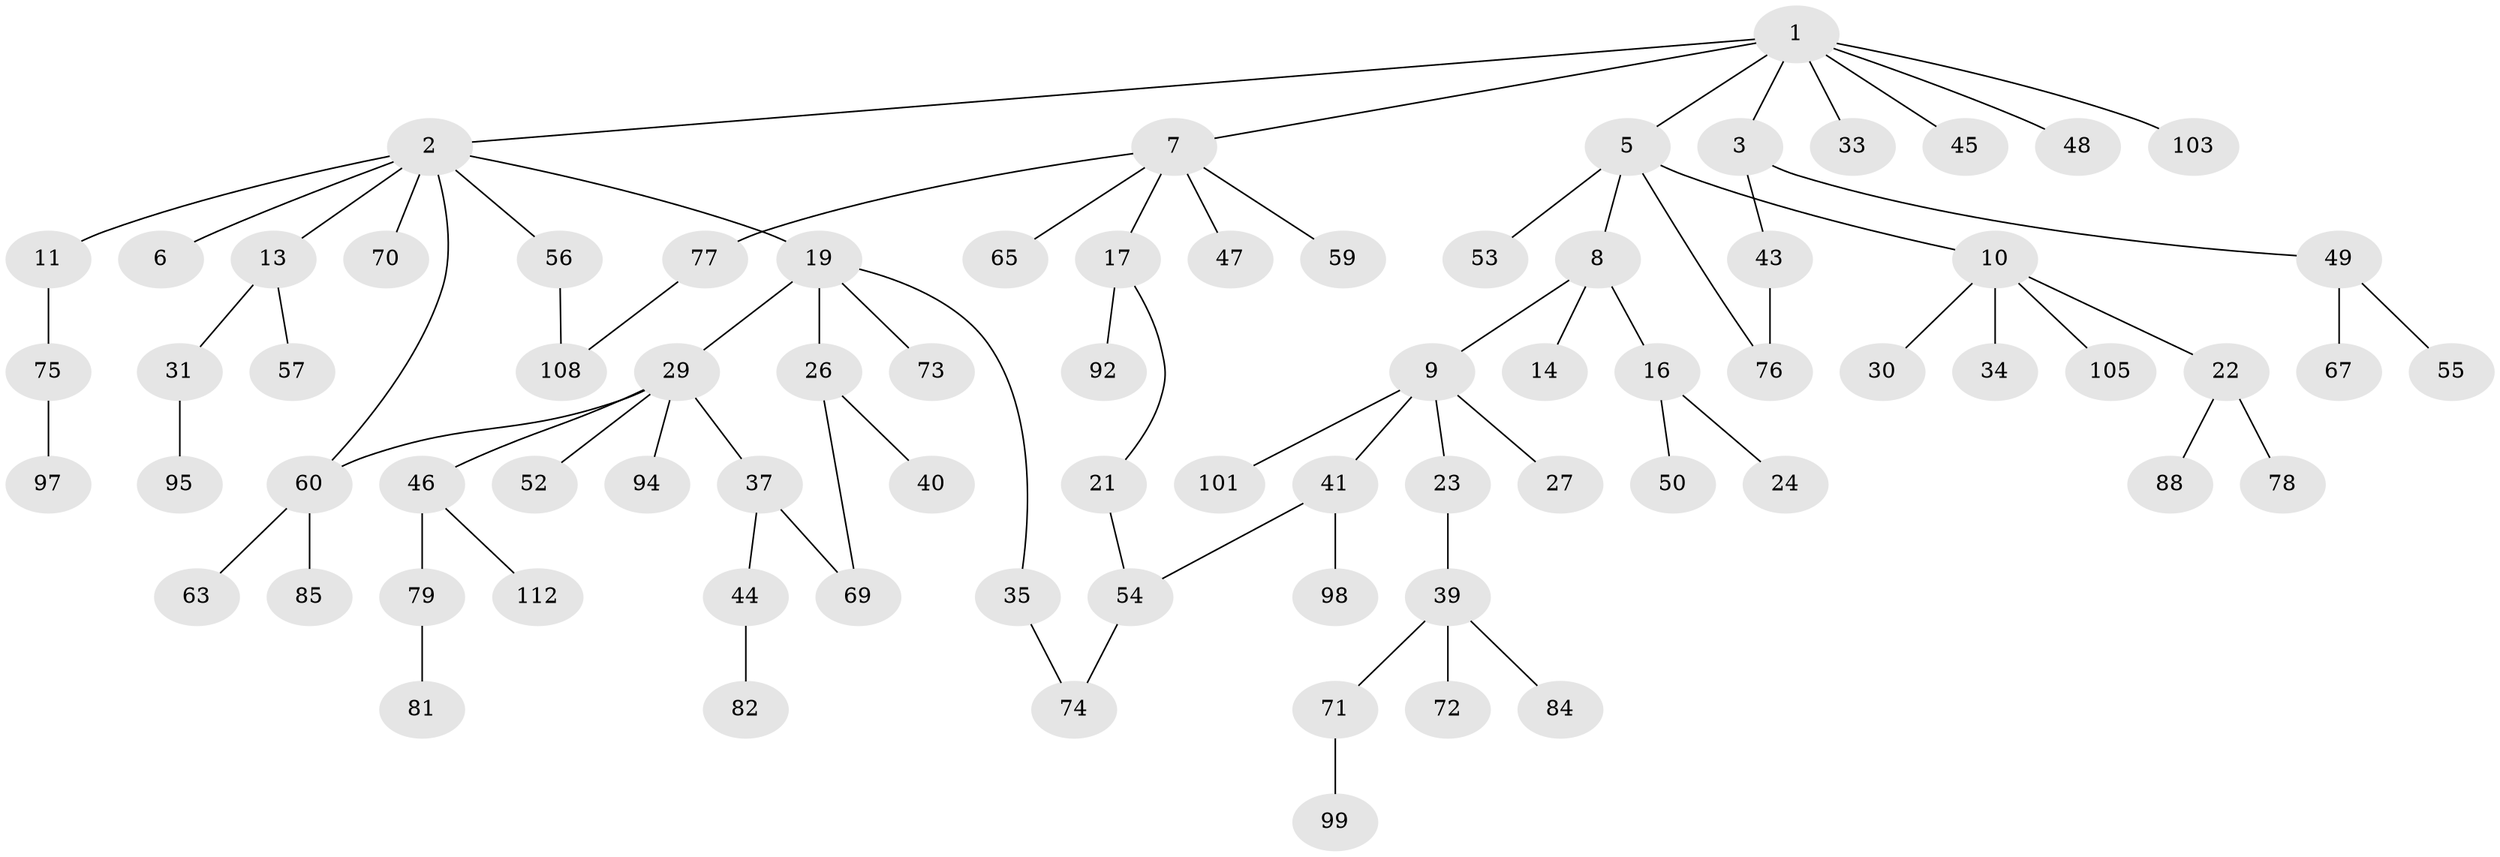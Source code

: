 // original degree distribution, {8: 0.008849557522123894, 7: 0.008849557522123894, 3: 0.1592920353982301, 2: 0.2743362831858407, 4: 0.07964601769911504, 1: 0.4336283185840708, 6: 0.017699115044247787, 5: 0.017699115044247787}
// Generated by graph-tools (version 1.1) at 2025/10/02/27/25 16:10:54]
// undirected, 77 vertices, 82 edges
graph export_dot {
graph [start="1"]
  node [color=gray90,style=filled];
  1 [super="+4"];
  2 [super="+12"];
  3;
  5 [super="+42"];
  6;
  7 [super="+20"];
  8;
  9 [super="+25"];
  10 [super="+32"];
  11 [super="+18"];
  13 [super="+15"];
  14 [super="+58"];
  16;
  17 [super="+36"];
  19 [super="+28"];
  21;
  22 [super="+64"];
  23;
  24;
  26 [super="+106"];
  27 [super="+51"];
  29 [super="+66"];
  30;
  31;
  33 [super="+89"];
  34;
  35;
  37 [super="+38"];
  39 [super="+107"];
  40 [super="+96"];
  41 [super="+90"];
  43 [super="+86"];
  44;
  45;
  46 [super="+62"];
  47;
  48;
  49 [super="+93"];
  50;
  52 [super="+83"];
  53 [super="+104"];
  54 [super="+61"];
  55 [super="+102"];
  56 [super="+68"];
  57;
  59 [super="+80"];
  60;
  63;
  65 [super="+87"];
  67;
  69;
  70;
  71;
  72;
  73;
  74 [super="+113"];
  75;
  76;
  77 [super="+91"];
  78;
  79 [super="+100"];
  81;
  82;
  84;
  85;
  88;
  92;
  94;
  95 [super="+110"];
  97;
  98;
  99 [super="+111"];
  101;
  103;
  105;
  108 [super="+109"];
  112;
  1 -- 2;
  1 -- 3;
  1 -- 5;
  1 -- 7;
  1 -- 33;
  1 -- 45;
  1 -- 48;
  1 -- 103;
  2 -- 6;
  2 -- 11;
  2 -- 19;
  2 -- 56;
  2 -- 60;
  2 -- 13;
  2 -- 70;
  3 -- 43;
  3 -- 49;
  5 -- 8;
  5 -- 10;
  5 -- 53;
  5 -- 76;
  7 -- 17;
  7 -- 47;
  7 -- 59;
  7 -- 77;
  7 -- 65;
  8 -- 9;
  8 -- 14;
  8 -- 16;
  9 -- 23;
  9 -- 101;
  9 -- 27;
  9 -- 41;
  10 -- 22;
  10 -- 30;
  10 -- 105;
  10 -- 34;
  11 -- 75;
  13 -- 57;
  13 -- 31;
  16 -- 24;
  16 -- 50;
  17 -- 21;
  17 -- 92;
  19 -- 26;
  19 -- 35;
  19 -- 73;
  19 -- 29;
  21 -- 54;
  22 -- 78;
  22 -- 88;
  23 -- 39;
  26 -- 40;
  26 -- 69;
  29 -- 37;
  29 -- 46;
  29 -- 52;
  29 -- 60;
  29 -- 94;
  31 -- 95;
  35 -- 74;
  37 -- 44 [weight=2];
  37 -- 69;
  39 -- 71;
  39 -- 72;
  39 -- 84;
  41 -- 54;
  41 -- 98;
  43 -- 76;
  44 -- 82;
  46 -- 79;
  46 -- 112;
  49 -- 55;
  49 -- 67;
  54 -- 74;
  56 -- 108;
  60 -- 63;
  60 -- 85;
  71 -- 99;
  75 -- 97;
  77 -- 108;
  79 -- 81;
}
